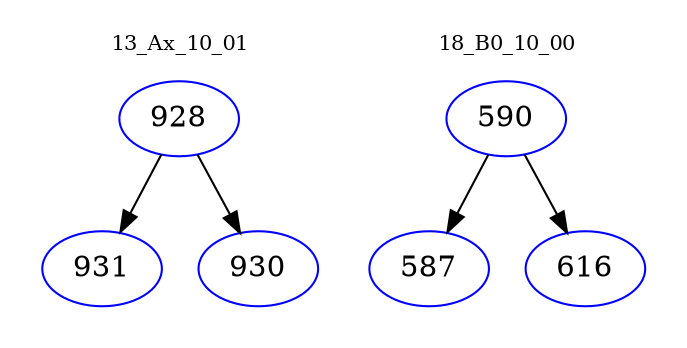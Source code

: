digraph{
subgraph cluster_0 {
color = white
label = "13_Ax_10_01";
fontsize=10;
T0_928 [label="928", color="blue"]
T0_928 -> T0_931 [color="black"]
T0_931 [label="931", color="blue"]
T0_928 -> T0_930 [color="black"]
T0_930 [label="930", color="blue"]
}
subgraph cluster_1 {
color = white
label = "18_B0_10_00";
fontsize=10;
T1_590 [label="590", color="blue"]
T1_590 -> T1_587 [color="black"]
T1_587 [label="587", color="blue"]
T1_590 -> T1_616 [color="black"]
T1_616 [label="616", color="blue"]
}
}
